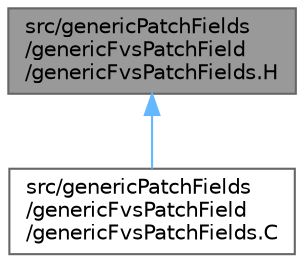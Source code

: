 digraph "src/genericPatchFields/genericFvsPatchField/genericFvsPatchFields.H"
{
 // LATEX_PDF_SIZE
  bgcolor="transparent";
  edge [fontname=Helvetica,fontsize=10,labelfontname=Helvetica,labelfontsize=10];
  node [fontname=Helvetica,fontsize=10,shape=box,height=0.2,width=0.4];
  Node1 [id="Node000001",label="src/genericPatchFields\l/genericFvsPatchField\l/genericFvsPatchFields.H",height=0.2,width=0.4,color="gray40", fillcolor="grey60", style="filled", fontcolor="black",tooltip=" "];
  Node1 -> Node2 [id="edge1_Node000001_Node000002",dir="back",color="steelblue1",style="solid",tooltip=" "];
  Node2 [id="Node000002",label="src/genericPatchFields\l/genericFvsPatchField\l/genericFvsPatchFields.C",height=0.2,width=0.4,color="grey40", fillcolor="white", style="filled",URL="$genericFvsPatchFields_8C.html",tooltip=" "];
}
